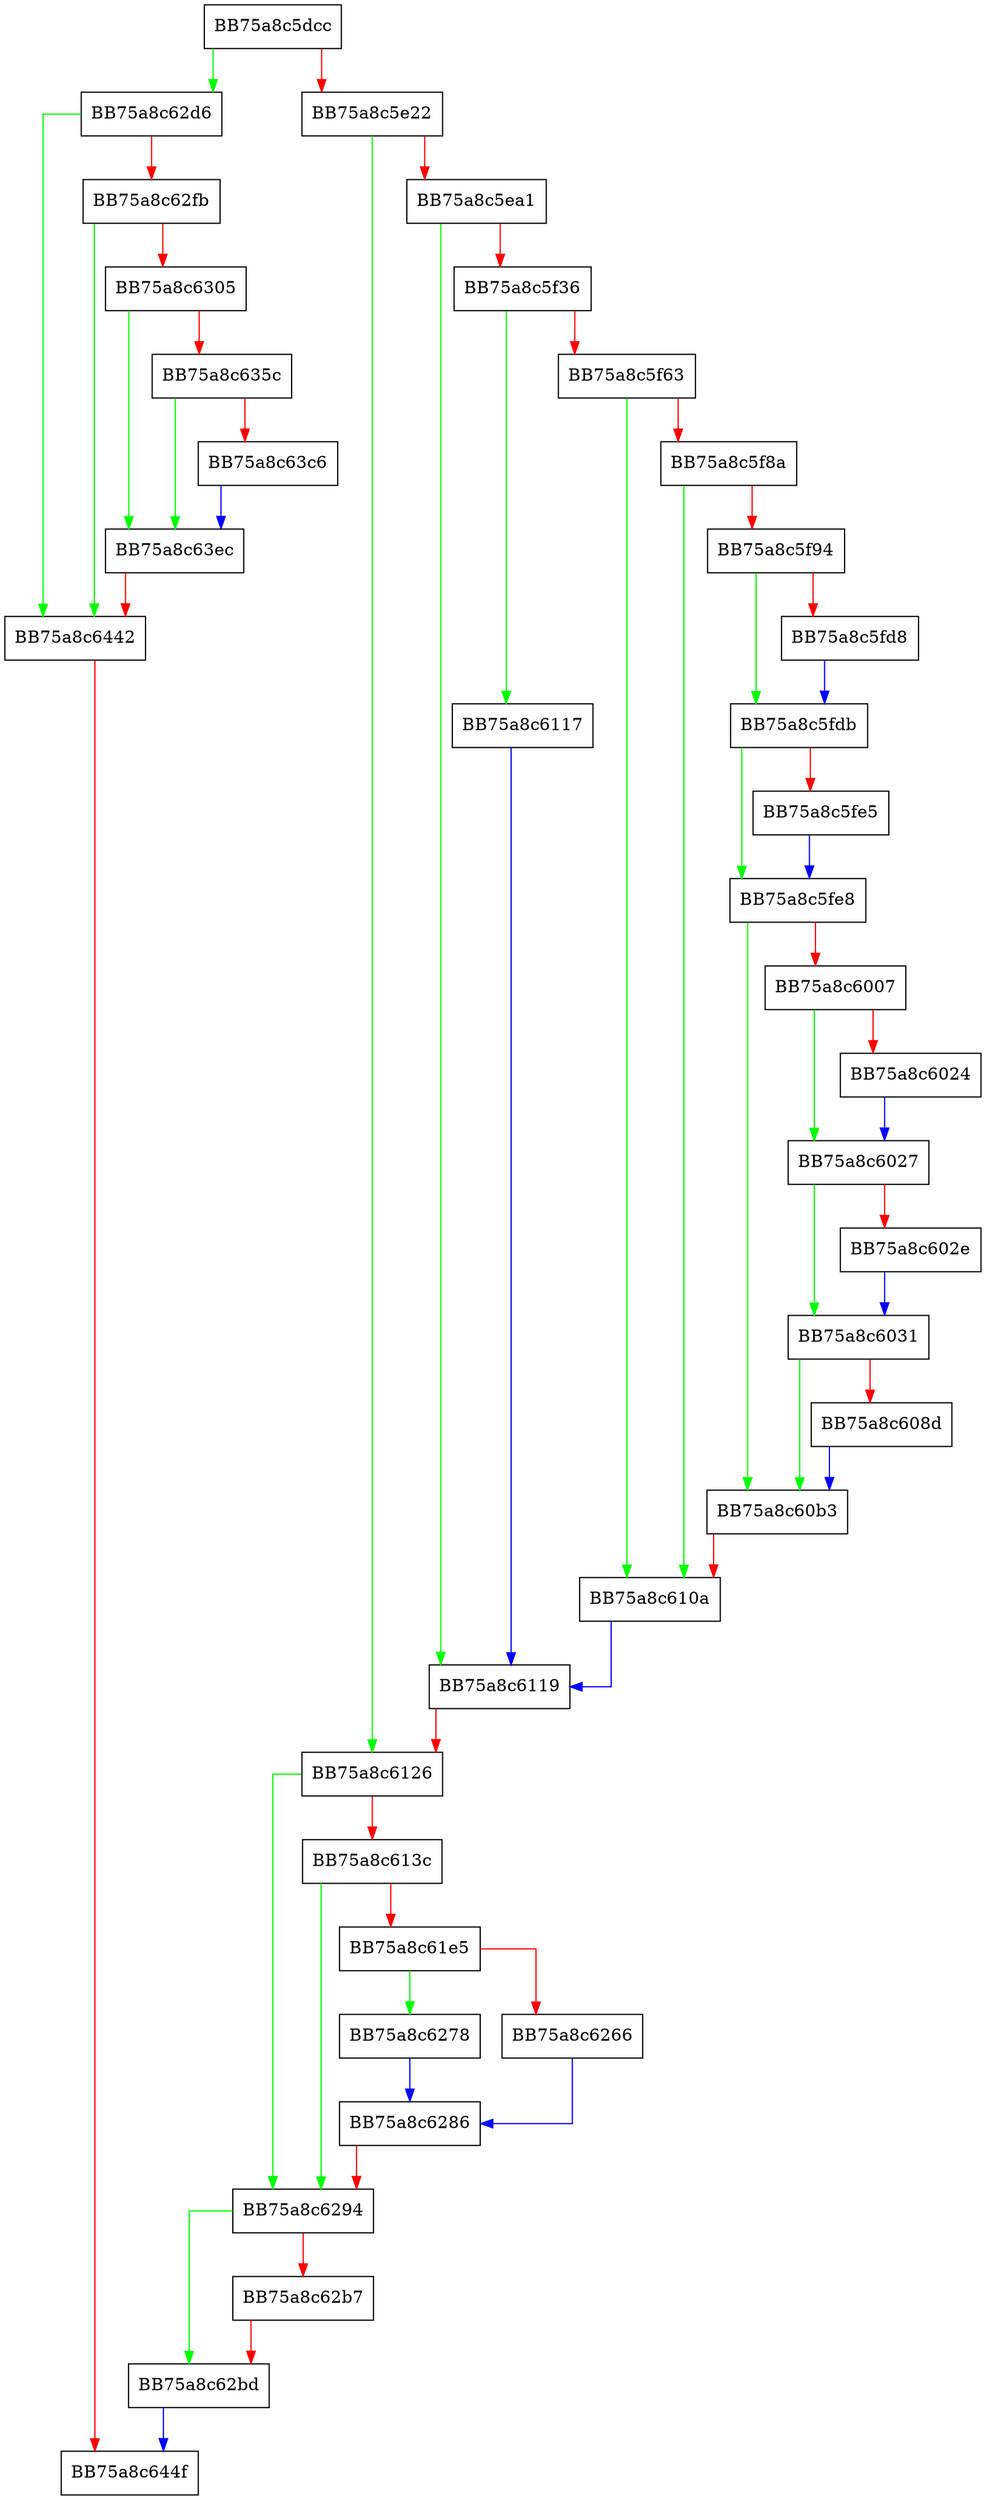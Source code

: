 digraph discover_profile {
  node [shape="box"];
  graph [splines=ortho];
  BB75a8c5dcc -> BB75a8c62d6 [color="green"];
  BB75a8c5dcc -> BB75a8c5e22 [color="red"];
  BB75a8c5e22 -> BB75a8c6126 [color="green"];
  BB75a8c5e22 -> BB75a8c5ea1 [color="red"];
  BB75a8c5ea1 -> BB75a8c6119 [color="green"];
  BB75a8c5ea1 -> BB75a8c5f36 [color="red"];
  BB75a8c5f36 -> BB75a8c6117 [color="green"];
  BB75a8c5f36 -> BB75a8c5f63 [color="red"];
  BB75a8c5f63 -> BB75a8c610a [color="green"];
  BB75a8c5f63 -> BB75a8c5f8a [color="red"];
  BB75a8c5f8a -> BB75a8c610a [color="green"];
  BB75a8c5f8a -> BB75a8c5f94 [color="red"];
  BB75a8c5f94 -> BB75a8c5fdb [color="green"];
  BB75a8c5f94 -> BB75a8c5fd8 [color="red"];
  BB75a8c5fd8 -> BB75a8c5fdb [color="blue"];
  BB75a8c5fdb -> BB75a8c5fe8 [color="green"];
  BB75a8c5fdb -> BB75a8c5fe5 [color="red"];
  BB75a8c5fe5 -> BB75a8c5fe8 [color="blue"];
  BB75a8c5fe8 -> BB75a8c60b3 [color="green"];
  BB75a8c5fe8 -> BB75a8c6007 [color="red"];
  BB75a8c6007 -> BB75a8c6027 [color="green"];
  BB75a8c6007 -> BB75a8c6024 [color="red"];
  BB75a8c6024 -> BB75a8c6027 [color="blue"];
  BB75a8c6027 -> BB75a8c6031 [color="green"];
  BB75a8c6027 -> BB75a8c602e [color="red"];
  BB75a8c602e -> BB75a8c6031 [color="blue"];
  BB75a8c6031 -> BB75a8c60b3 [color="green"];
  BB75a8c6031 -> BB75a8c608d [color="red"];
  BB75a8c608d -> BB75a8c60b3 [color="blue"];
  BB75a8c60b3 -> BB75a8c610a [color="red"];
  BB75a8c610a -> BB75a8c6119 [color="blue"];
  BB75a8c6117 -> BB75a8c6119 [color="blue"];
  BB75a8c6119 -> BB75a8c6126 [color="red"];
  BB75a8c6126 -> BB75a8c6294 [color="green"];
  BB75a8c6126 -> BB75a8c613c [color="red"];
  BB75a8c613c -> BB75a8c6294 [color="green"];
  BB75a8c613c -> BB75a8c61e5 [color="red"];
  BB75a8c61e5 -> BB75a8c6278 [color="green"];
  BB75a8c61e5 -> BB75a8c6266 [color="red"];
  BB75a8c6266 -> BB75a8c6286 [color="blue"];
  BB75a8c6278 -> BB75a8c6286 [color="blue"];
  BB75a8c6286 -> BB75a8c6294 [color="red"];
  BB75a8c6294 -> BB75a8c62bd [color="green"];
  BB75a8c6294 -> BB75a8c62b7 [color="red"];
  BB75a8c62b7 -> BB75a8c62bd [color="red"];
  BB75a8c62bd -> BB75a8c644f [color="blue"];
  BB75a8c62d6 -> BB75a8c6442 [color="green"];
  BB75a8c62d6 -> BB75a8c62fb [color="red"];
  BB75a8c62fb -> BB75a8c6442 [color="green"];
  BB75a8c62fb -> BB75a8c6305 [color="red"];
  BB75a8c6305 -> BB75a8c63ec [color="green"];
  BB75a8c6305 -> BB75a8c635c [color="red"];
  BB75a8c635c -> BB75a8c63ec [color="green"];
  BB75a8c635c -> BB75a8c63c6 [color="red"];
  BB75a8c63c6 -> BB75a8c63ec [color="blue"];
  BB75a8c63ec -> BB75a8c6442 [color="red"];
  BB75a8c6442 -> BB75a8c644f [color="red"];
}